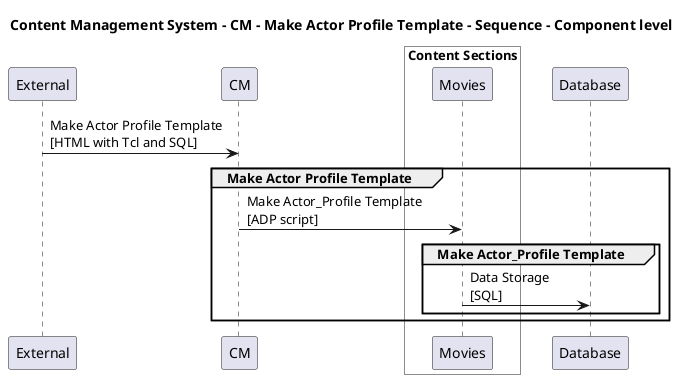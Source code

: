 @startuml

title Content Management System - CM - Make Actor Profile Template - Sequence - Component level

participant "External" as C4InterFlow.SoftwareSystems.ExternalSystem
participant "CM" as ContentManagementSystem.SoftwareSystems.CM

box "Admin" #White
    
box "Content Sections" #White
    participant "Movies" as ContentManagementSystem.SoftwareSystems.Admin.Containers.ContentSections.Components.Movies
end box

end box

participant "Database" as ContentManagementSystem.SoftwareSystems.Database

C4InterFlow.SoftwareSystems.ExternalSystem -> ContentManagementSystem.SoftwareSystems.CM : Make Actor Profile Template\n[HTML with Tcl and SQL]
group Make Actor Profile Template
ContentManagementSystem.SoftwareSystems.CM -> ContentManagementSystem.SoftwareSystems.Admin.Containers.ContentSections.Components.Movies : Make Actor_Profile Template\n[ADP script]
group Make Actor_Profile Template
ContentManagementSystem.SoftwareSystems.Admin.Containers.ContentSections.Components.Movies -> ContentManagementSystem.SoftwareSystems.Database : Data Storage\n[SQL]
end
end


@enduml
